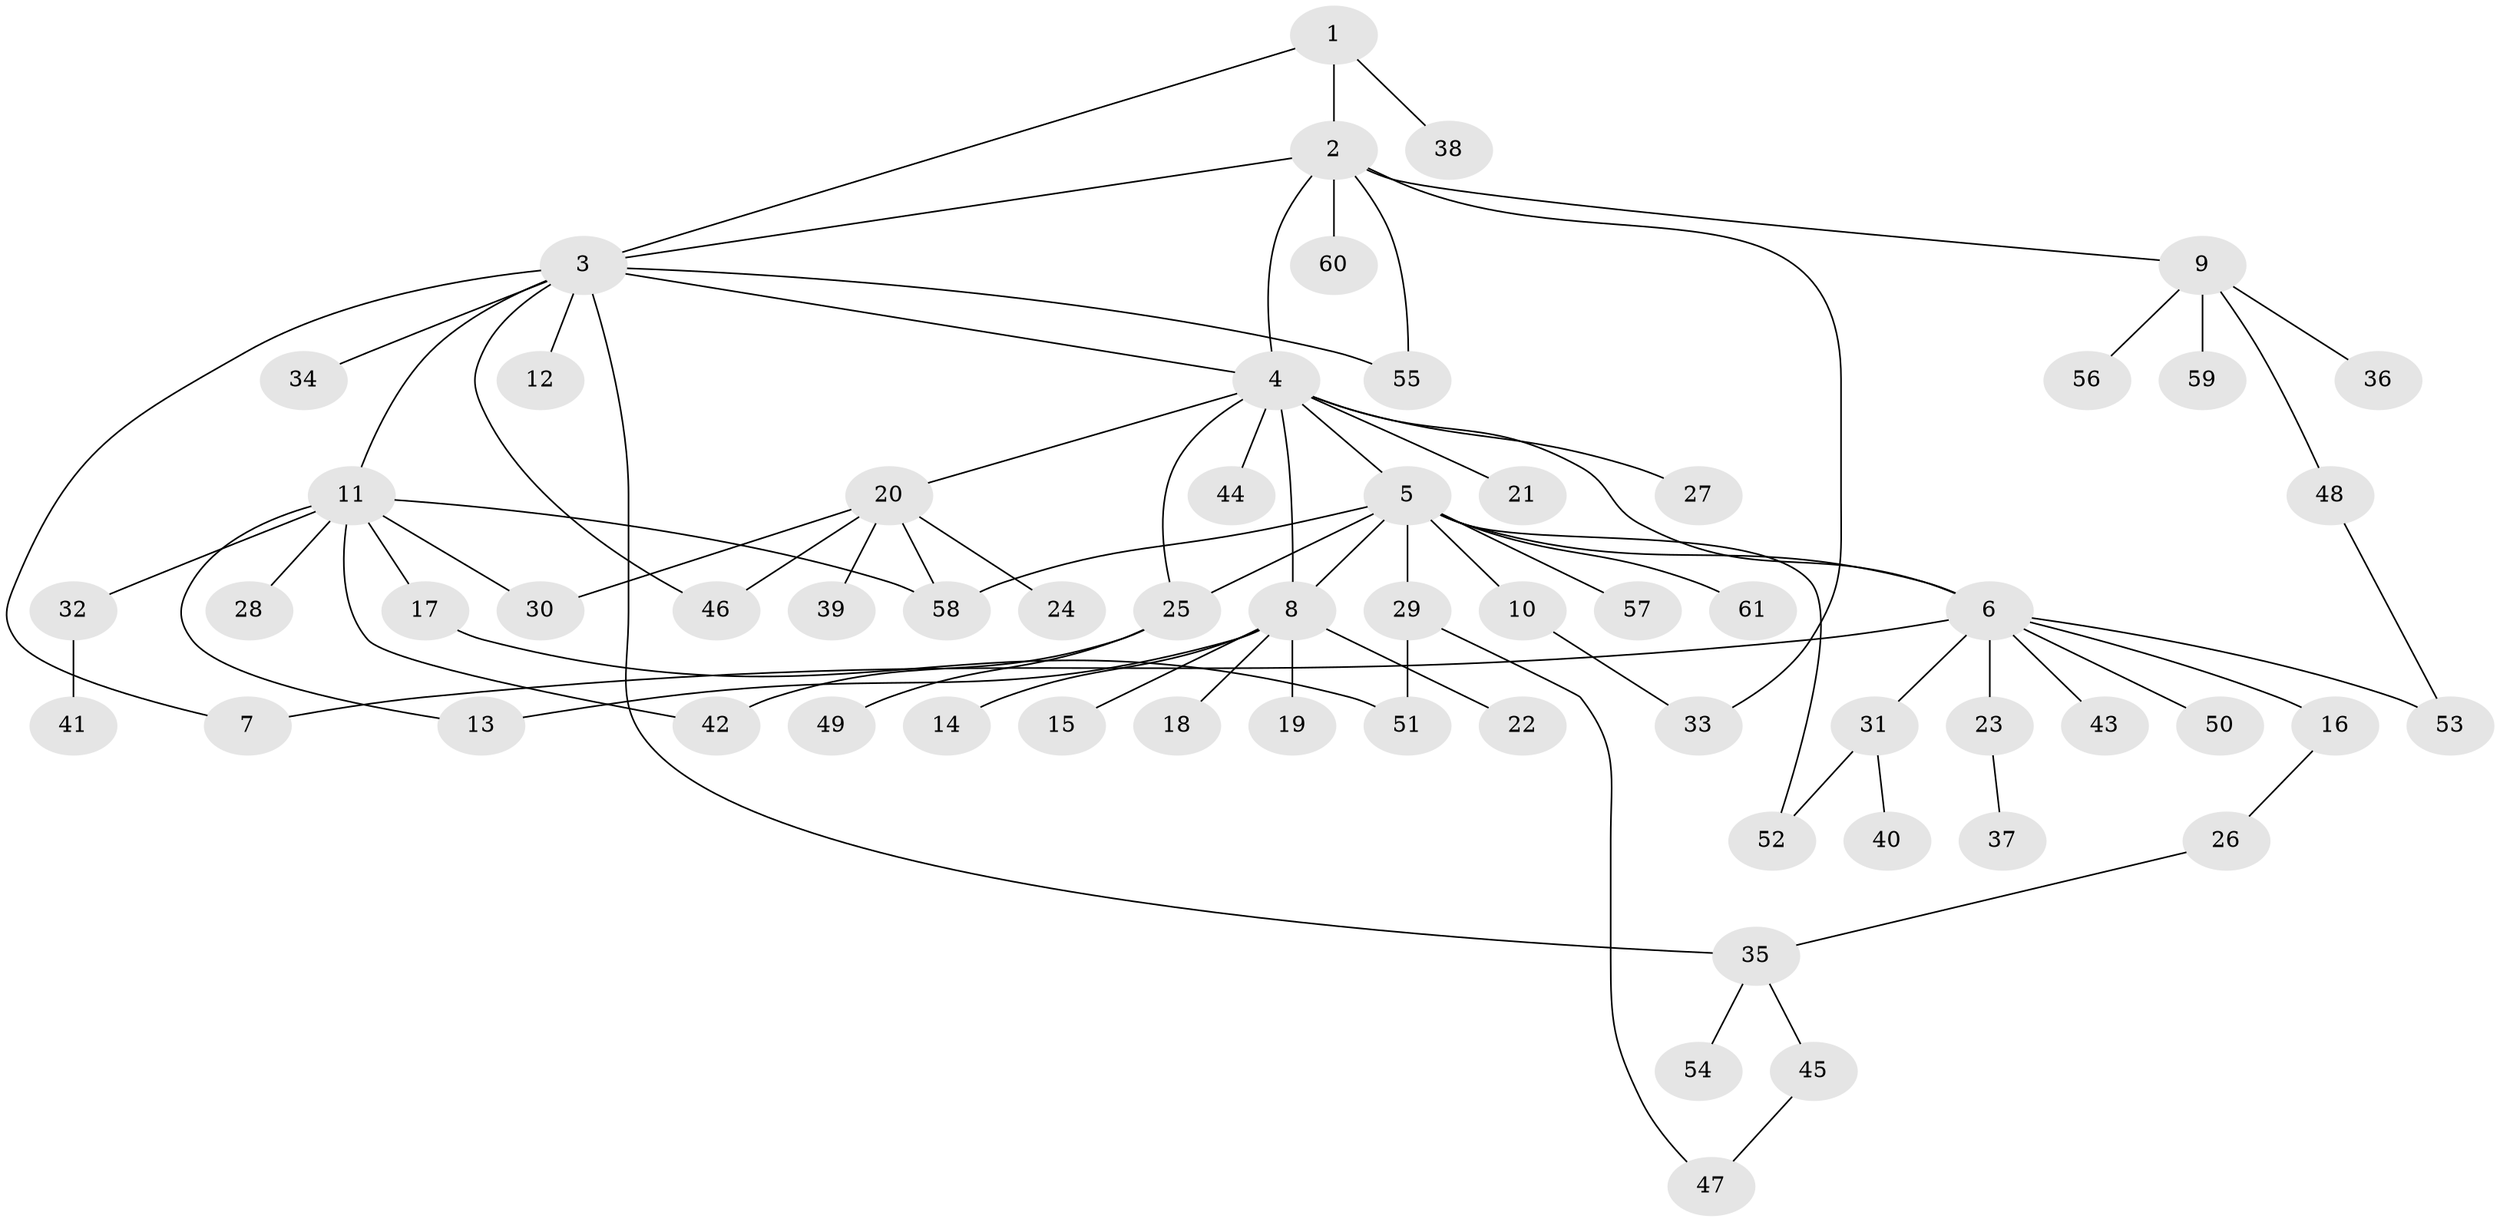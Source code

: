 // coarse degree distribution, {3: 0.05555555555555555, 22: 0.027777777777777776, 7: 0.027777777777777776, 6: 0.05555555555555555, 2: 0.25, 1: 0.5277777777777778, 4: 0.05555555555555555}
// Generated by graph-tools (version 1.1) at 2025/18/03/04/25 18:18:20]
// undirected, 61 vertices, 79 edges
graph export_dot {
graph [start="1"]
  node [color=gray90,style=filled];
  1;
  2;
  3;
  4;
  5;
  6;
  7;
  8;
  9;
  10;
  11;
  12;
  13;
  14;
  15;
  16;
  17;
  18;
  19;
  20;
  21;
  22;
  23;
  24;
  25;
  26;
  27;
  28;
  29;
  30;
  31;
  32;
  33;
  34;
  35;
  36;
  37;
  38;
  39;
  40;
  41;
  42;
  43;
  44;
  45;
  46;
  47;
  48;
  49;
  50;
  51;
  52;
  53;
  54;
  55;
  56;
  57;
  58;
  59;
  60;
  61;
  1 -- 2;
  1 -- 3;
  1 -- 38;
  2 -- 3;
  2 -- 4;
  2 -- 9;
  2 -- 33;
  2 -- 55;
  2 -- 60;
  3 -- 4;
  3 -- 7;
  3 -- 11;
  3 -- 12;
  3 -- 34;
  3 -- 35;
  3 -- 46;
  3 -- 55;
  4 -- 5;
  4 -- 6;
  4 -- 8;
  4 -- 20;
  4 -- 21;
  4 -- 25;
  4 -- 27;
  4 -- 44;
  5 -- 6;
  5 -- 8;
  5 -- 10;
  5 -- 25;
  5 -- 29;
  5 -- 52;
  5 -- 57;
  5 -- 58;
  5 -- 61;
  6 -- 7;
  6 -- 16;
  6 -- 23;
  6 -- 31;
  6 -- 43;
  6 -- 50;
  6 -- 53;
  8 -- 13;
  8 -- 14;
  8 -- 15;
  8 -- 18;
  8 -- 19;
  8 -- 22;
  9 -- 36;
  9 -- 48;
  9 -- 56;
  9 -- 59;
  10 -- 33;
  11 -- 13;
  11 -- 17;
  11 -- 28;
  11 -- 30;
  11 -- 32;
  11 -- 42;
  11 -- 58;
  16 -- 26;
  17 -- 51;
  20 -- 24;
  20 -- 30;
  20 -- 39;
  20 -- 46;
  20 -- 58;
  23 -- 37;
  25 -- 42;
  25 -- 49;
  26 -- 35;
  29 -- 47;
  29 -- 51;
  31 -- 40;
  31 -- 52;
  32 -- 41;
  35 -- 45;
  35 -- 54;
  45 -- 47;
  48 -- 53;
}
